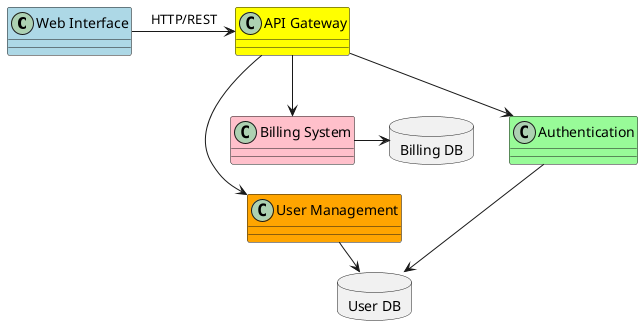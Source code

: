 @startuml Component Architecture
allow_mixing
!define RECTANGLE class

RECTANGLE "Web Interface" as web #LightBlue {
}

RECTANGLE "API Gateway" as api #Yellow {
}

RECTANGLE "Authentication" as auth #PaleGreen {
}

RECTANGLE "User Management" as users #Orange {
}

RECTANGLE "Billing System" as billing #Pink {
}

database "User DB" as userDB
database "Billing DB" as billingDB

web -right-> api : HTTP/REST
api -down-> auth
api -down-> users
api -down-> billing
users -right-> userDB
billing -right-> billingDB
auth --> userDB

@enduml